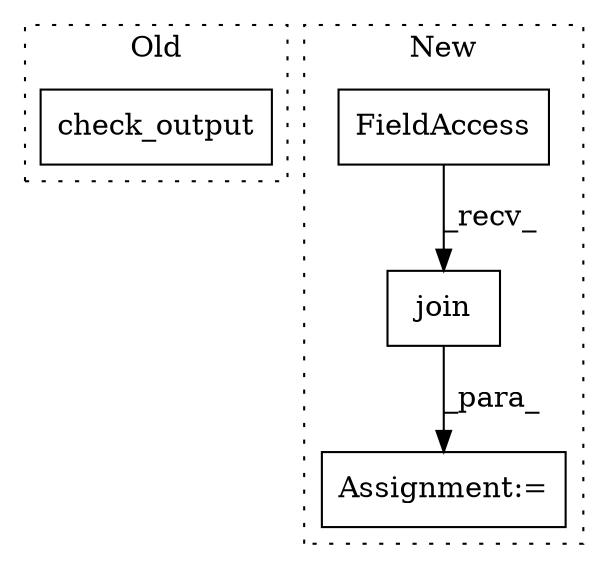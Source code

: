 digraph G {
subgraph cluster0 {
1 [label="check_output" a="32" s="1344" l="14" shape="box"];
label = "Old";
style="dotted";
}
subgraph cluster1 {
2 [label="join" a="32" s="3269,3310" l="5,1" shape="box"];
3 [label="Assignment:=" a="7" s="3244" l="1" shape="box"];
4 [label="FieldAccess" a="22" s="3261" l="7" shape="box"];
label = "New";
style="dotted";
}
2 -> 3 [label="_para_"];
4 -> 2 [label="_recv_"];
}